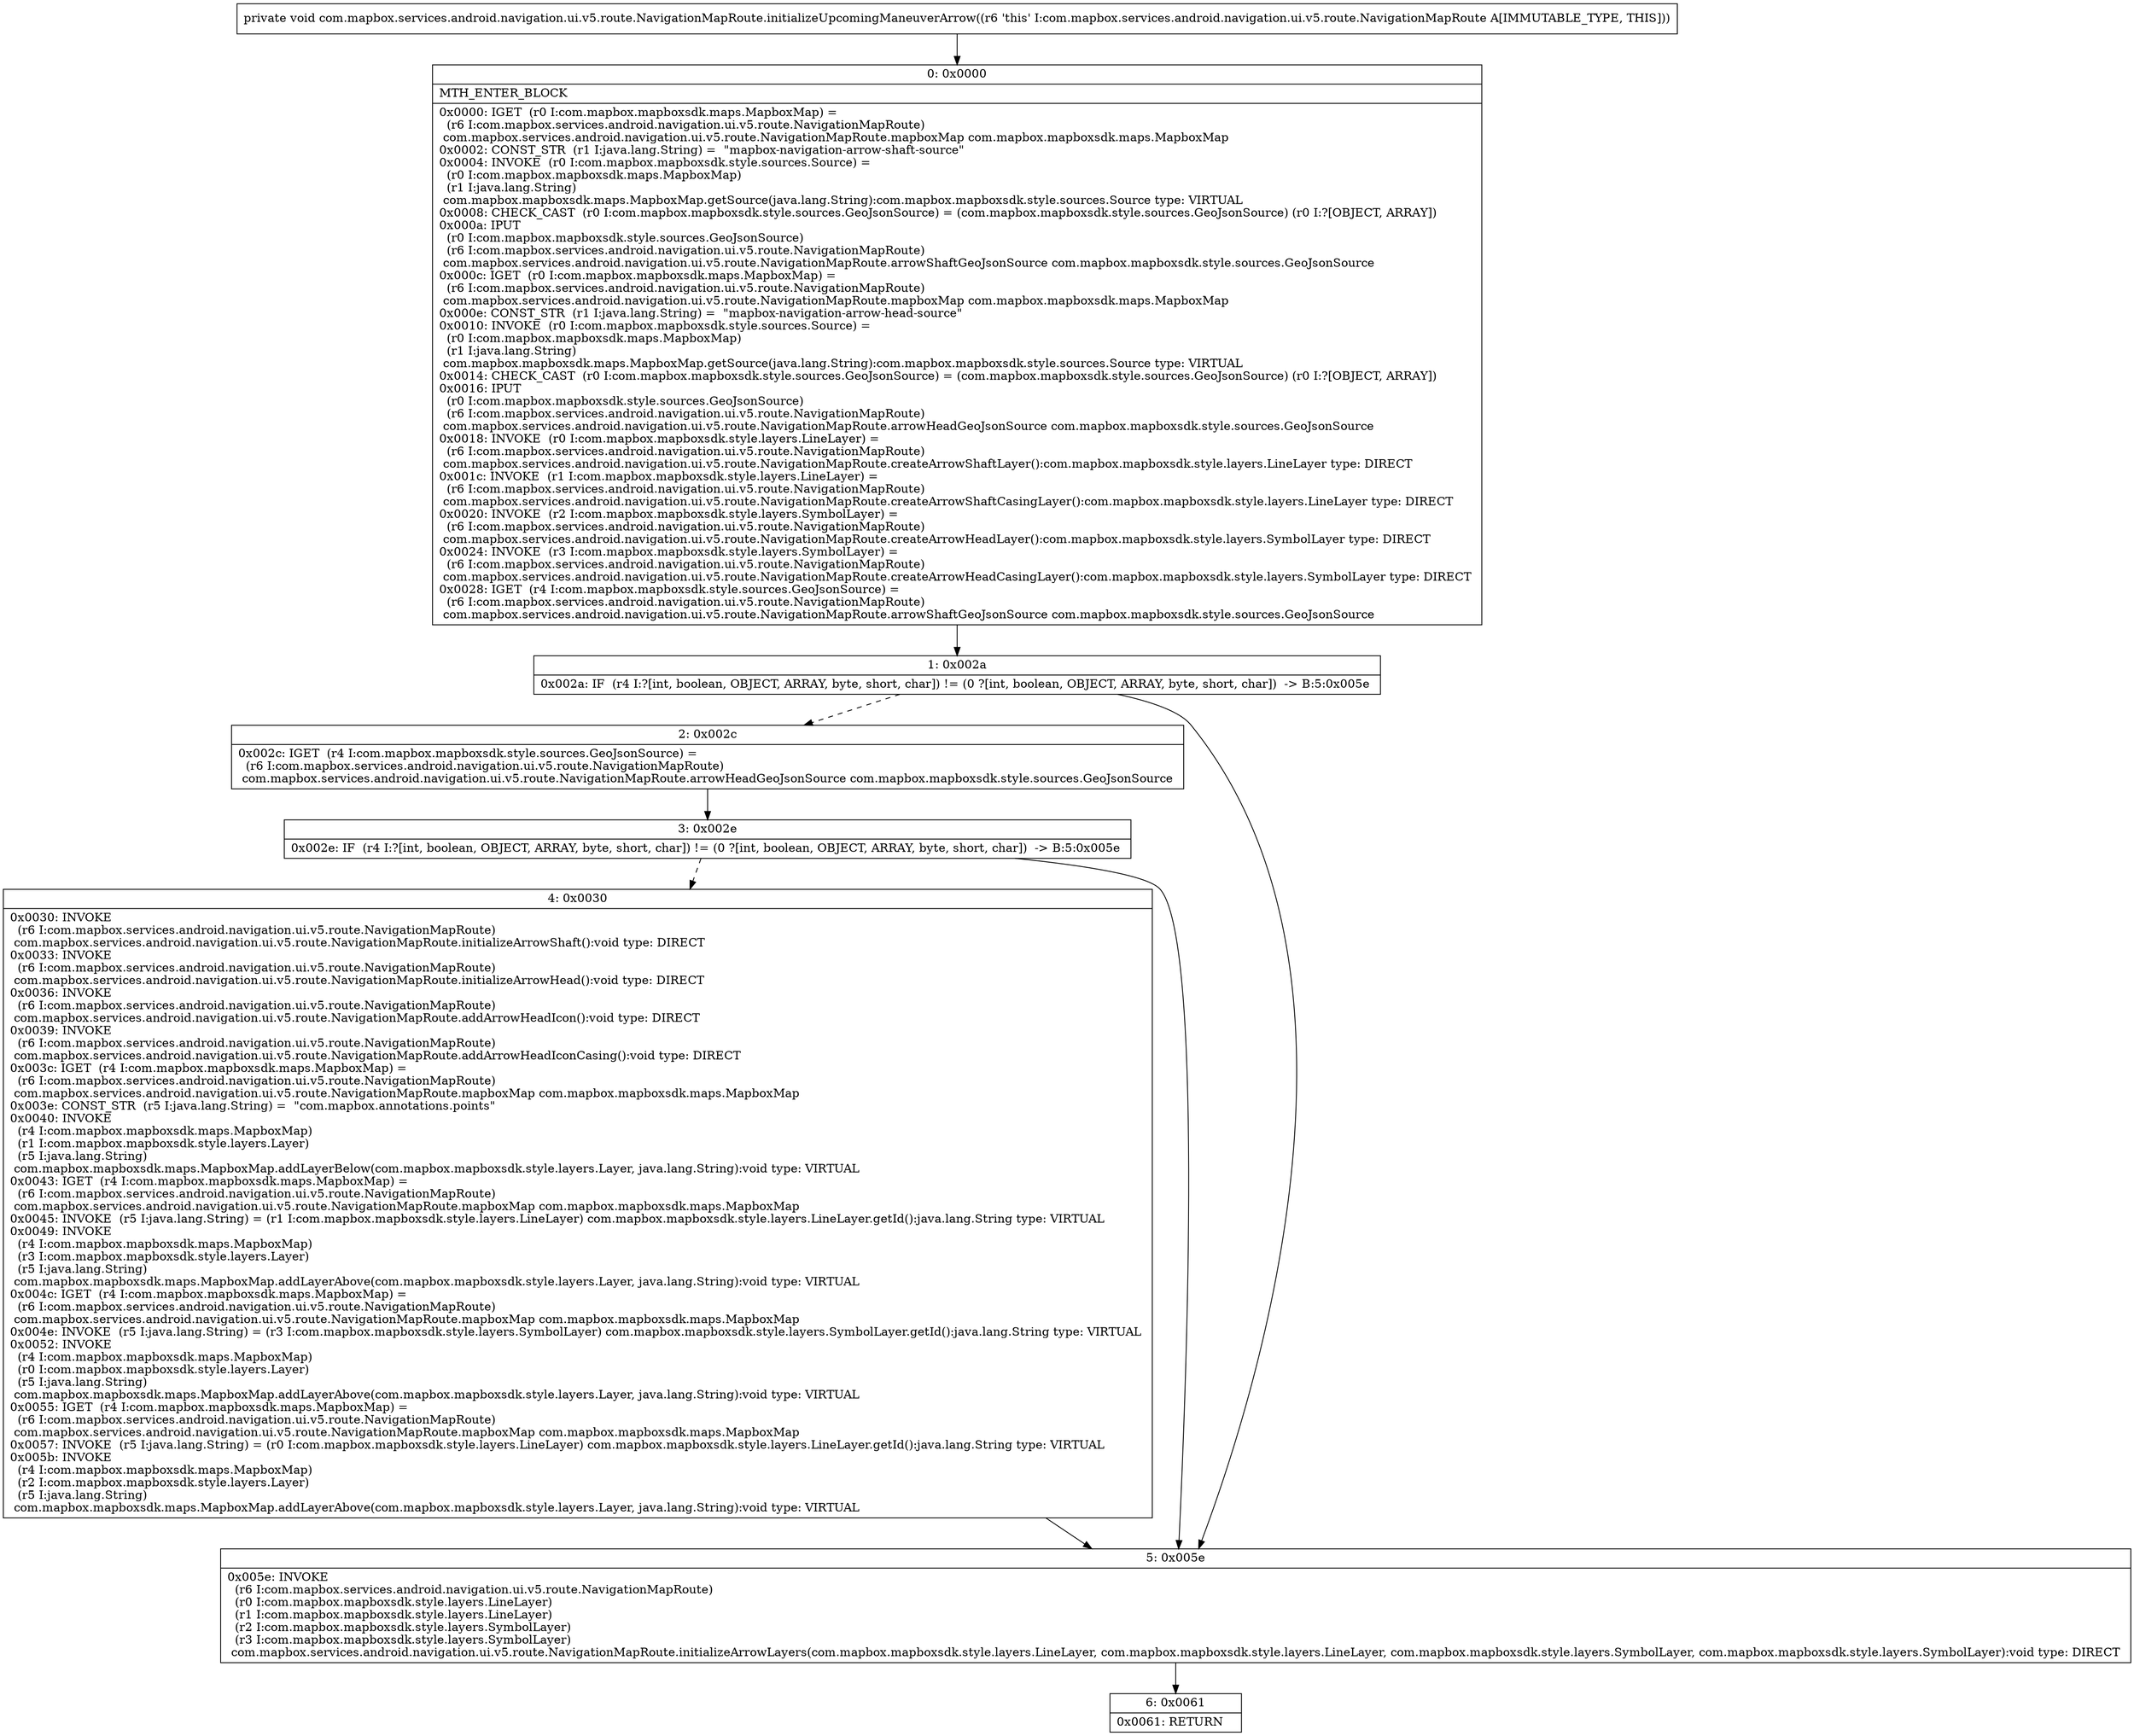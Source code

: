 digraph "CFG forcom.mapbox.services.android.navigation.ui.v5.route.NavigationMapRoute.initializeUpcomingManeuverArrow()V" {
Node_0 [shape=record,label="{0\:\ 0x0000|MTH_ENTER_BLOCK\l|0x0000: IGET  (r0 I:com.mapbox.mapboxsdk.maps.MapboxMap) = \l  (r6 I:com.mapbox.services.android.navigation.ui.v5.route.NavigationMapRoute)\l com.mapbox.services.android.navigation.ui.v5.route.NavigationMapRoute.mapboxMap com.mapbox.mapboxsdk.maps.MapboxMap \l0x0002: CONST_STR  (r1 I:java.lang.String) =  \"mapbox\-navigation\-arrow\-shaft\-source\" \l0x0004: INVOKE  (r0 I:com.mapbox.mapboxsdk.style.sources.Source) = \l  (r0 I:com.mapbox.mapboxsdk.maps.MapboxMap)\l  (r1 I:java.lang.String)\l com.mapbox.mapboxsdk.maps.MapboxMap.getSource(java.lang.String):com.mapbox.mapboxsdk.style.sources.Source type: VIRTUAL \l0x0008: CHECK_CAST  (r0 I:com.mapbox.mapboxsdk.style.sources.GeoJsonSource) = (com.mapbox.mapboxsdk.style.sources.GeoJsonSource) (r0 I:?[OBJECT, ARRAY]) \l0x000a: IPUT  \l  (r0 I:com.mapbox.mapboxsdk.style.sources.GeoJsonSource)\l  (r6 I:com.mapbox.services.android.navigation.ui.v5.route.NavigationMapRoute)\l com.mapbox.services.android.navigation.ui.v5.route.NavigationMapRoute.arrowShaftGeoJsonSource com.mapbox.mapboxsdk.style.sources.GeoJsonSource \l0x000c: IGET  (r0 I:com.mapbox.mapboxsdk.maps.MapboxMap) = \l  (r6 I:com.mapbox.services.android.navigation.ui.v5.route.NavigationMapRoute)\l com.mapbox.services.android.navigation.ui.v5.route.NavigationMapRoute.mapboxMap com.mapbox.mapboxsdk.maps.MapboxMap \l0x000e: CONST_STR  (r1 I:java.lang.String) =  \"mapbox\-navigation\-arrow\-head\-source\" \l0x0010: INVOKE  (r0 I:com.mapbox.mapboxsdk.style.sources.Source) = \l  (r0 I:com.mapbox.mapboxsdk.maps.MapboxMap)\l  (r1 I:java.lang.String)\l com.mapbox.mapboxsdk.maps.MapboxMap.getSource(java.lang.String):com.mapbox.mapboxsdk.style.sources.Source type: VIRTUAL \l0x0014: CHECK_CAST  (r0 I:com.mapbox.mapboxsdk.style.sources.GeoJsonSource) = (com.mapbox.mapboxsdk.style.sources.GeoJsonSource) (r0 I:?[OBJECT, ARRAY]) \l0x0016: IPUT  \l  (r0 I:com.mapbox.mapboxsdk.style.sources.GeoJsonSource)\l  (r6 I:com.mapbox.services.android.navigation.ui.v5.route.NavigationMapRoute)\l com.mapbox.services.android.navigation.ui.v5.route.NavigationMapRoute.arrowHeadGeoJsonSource com.mapbox.mapboxsdk.style.sources.GeoJsonSource \l0x0018: INVOKE  (r0 I:com.mapbox.mapboxsdk.style.layers.LineLayer) = \l  (r6 I:com.mapbox.services.android.navigation.ui.v5.route.NavigationMapRoute)\l com.mapbox.services.android.navigation.ui.v5.route.NavigationMapRoute.createArrowShaftLayer():com.mapbox.mapboxsdk.style.layers.LineLayer type: DIRECT \l0x001c: INVOKE  (r1 I:com.mapbox.mapboxsdk.style.layers.LineLayer) = \l  (r6 I:com.mapbox.services.android.navigation.ui.v5.route.NavigationMapRoute)\l com.mapbox.services.android.navigation.ui.v5.route.NavigationMapRoute.createArrowShaftCasingLayer():com.mapbox.mapboxsdk.style.layers.LineLayer type: DIRECT \l0x0020: INVOKE  (r2 I:com.mapbox.mapboxsdk.style.layers.SymbolLayer) = \l  (r6 I:com.mapbox.services.android.navigation.ui.v5.route.NavigationMapRoute)\l com.mapbox.services.android.navigation.ui.v5.route.NavigationMapRoute.createArrowHeadLayer():com.mapbox.mapboxsdk.style.layers.SymbolLayer type: DIRECT \l0x0024: INVOKE  (r3 I:com.mapbox.mapboxsdk.style.layers.SymbolLayer) = \l  (r6 I:com.mapbox.services.android.navigation.ui.v5.route.NavigationMapRoute)\l com.mapbox.services.android.navigation.ui.v5.route.NavigationMapRoute.createArrowHeadCasingLayer():com.mapbox.mapboxsdk.style.layers.SymbolLayer type: DIRECT \l0x0028: IGET  (r4 I:com.mapbox.mapboxsdk.style.sources.GeoJsonSource) = \l  (r6 I:com.mapbox.services.android.navigation.ui.v5.route.NavigationMapRoute)\l com.mapbox.services.android.navigation.ui.v5.route.NavigationMapRoute.arrowShaftGeoJsonSource com.mapbox.mapboxsdk.style.sources.GeoJsonSource \l}"];
Node_1 [shape=record,label="{1\:\ 0x002a|0x002a: IF  (r4 I:?[int, boolean, OBJECT, ARRAY, byte, short, char]) != (0 ?[int, boolean, OBJECT, ARRAY, byte, short, char])  \-\> B:5:0x005e \l}"];
Node_2 [shape=record,label="{2\:\ 0x002c|0x002c: IGET  (r4 I:com.mapbox.mapboxsdk.style.sources.GeoJsonSource) = \l  (r6 I:com.mapbox.services.android.navigation.ui.v5.route.NavigationMapRoute)\l com.mapbox.services.android.navigation.ui.v5.route.NavigationMapRoute.arrowHeadGeoJsonSource com.mapbox.mapboxsdk.style.sources.GeoJsonSource \l}"];
Node_3 [shape=record,label="{3\:\ 0x002e|0x002e: IF  (r4 I:?[int, boolean, OBJECT, ARRAY, byte, short, char]) != (0 ?[int, boolean, OBJECT, ARRAY, byte, short, char])  \-\> B:5:0x005e \l}"];
Node_4 [shape=record,label="{4\:\ 0x0030|0x0030: INVOKE  \l  (r6 I:com.mapbox.services.android.navigation.ui.v5.route.NavigationMapRoute)\l com.mapbox.services.android.navigation.ui.v5.route.NavigationMapRoute.initializeArrowShaft():void type: DIRECT \l0x0033: INVOKE  \l  (r6 I:com.mapbox.services.android.navigation.ui.v5.route.NavigationMapRoute)\l com.mapbox.services.android.navigation.ui.v5.route.NavigationMapRoute.initializeArrowHead():void type: DIRECT \l0x0036: INVOKE  \l  (r6 I:com.mapbox.services.android.navigation.ui.v5.route.NavigationMapRoute)\l com.mapbox.services.android.navigation.ui.v5.route.NavigationMapRoute.addArrowHeadIcon():void type: DIRECT \l0x0039: INVOKE  \l  (r6 I:com.mapbox.services.android.navigation.ui.v5.route.NavigationMapRoute)\l com.mapbox.services.android.navigation.ui.v5.route.NavigationMapRoute.addArrowHeadIconCasing():void type: DIRECT \l0x003c: IGET  (r4 I:com.mapbox.mapboxsdk.maps.MapboxMap) = \l  (r6 I:com.mapbox.services.android.navigation.ui.v5.route.NavigationMapRoute)\l com.mapbox.services.android.navigation.ui.v5.route.NavigationMapRoute.mapboxMap com.mapbox.mapboxsdk.maps.MapboxMap \l0x003e: CONST_STR  (r5 I:java.lang.String) =  \"com.mapbox.annotations.points\" \l0x0040: INVOKE  \l  (r4 I:com.mapbox.mapboxsdk.maps.MapboxMap)\l  (r1 I:com.mapbox.mapboxsdk.style.layers.Layer)\l  (r5 I:java.lang.String)\l com.mapbox.mapboxsdk.maps.MapboxMap.addLayerBelow(com.mapbox.mapboxsdk.style.layers.Layer, java.lang.String):void type: VIRTUAL \l0x0043: IGET  (r4 I:com.mapbox.mapboxsdk.maps.MapboxMap) = \l  (r6 I:com.mapbox.services.android.navigation.ui.v5.route.NavigationMapRoute)\l com.mapbox.services.android.navigation.ui.v5.route.NavigationMapRoute.mapboxMap com.mapbox.mapboxsdk.maps.MapboxMap \l0x0045: INVOKE  (r5 I:java.lang.String) = (r1 I:com.mapbox.mapboxsdk.style.layers.LineLayer) com.mapbox.mapboxsdk.style.layers.LineLayer.getId():java.lang.String type: VIRTUAL \l0x0049: INVOKE  \l  (r4 I:com.mapbox.mapboxsdk.maps.MapboxMap)\l  (r3 I:com.mapbox.mapboxsdk.style.layers.Layer)\l  (r5 I:java.lang.String)\l com.mapbox.mapboxsdk.maps.MapboxMap.addLayerAbove(com.mapbox.mapboxsdk.style.layers.Layer, java.lang.String):void type: VIRTUAL \l0x004c: IGET  (r4 I:com.mapbox.mapboxsdk.maps.MapboxMap) = \l  (r6 I:com.mapbox.services.android.navigation.ui.v5.route.NavigationMapRoute)\l com.mapbox.services.android.navigation.ui.v5.route.NavigationMapRoute.mapboxMap com.mapbox.mapboxsdk.maps.MapboxMap \l0x004e: INVOKE  (r5 I:java.lang.String) = (r3 I:com.mapbox.mapboxsdk.style.layers.SymbolLayer) com.mapbox.mapboxsdk.style.layers.SymbolLayer.getId():java.lang.String type: VIRTUAL \l0x0052: INVOKE  \l  (r4 I:com.mapbox.mapboxsdk.maps.MapboxMap)\l  (r0 I:com.mapbox.mapboxsdk.style.layers.Layer)\l  (r5 I:java.lang.String)\l com.mapbox.mapboxsdk.maps.MapboxMap.addLayerAbove(com.mapbox.mapboxsdk.style.layers.Layer, java.lang.String):void type: VIRTUAL \l0x0055: IGET  (r4 I:com.mapbox.mapboxsdk.maps.MapboxMap) = \l  (r6 I:com.mapbox.services.android.navigation.ui.v5.route.NavigationMapRoute)\l com.mapbox.services.android.navigation.ui.v5.route.NavigationMapRoute.mapboxMap com.mapbox.mapboxsdk.maps.MapboxMap \l0x0057: INVOKE  (r5 I:java.lang.String) = (r0 I:com.mapbox.mapboxsdk.style.layers.LineLayer) com.mapbox.mapboxsdk.style.layers.LineLayer.getId():java.lang.String type: VIRTUAL \l0x005b: INVOKE  \l  (r4 I:com.mapbox.mapboxsdk.maps.MapboxMap)\l  (r2 I:com.mapbox.mapboxsdk.style.layers.Layer)\l  (r5 I:java.lang.String)\l com.mapbox.mapboxsdk.maps.MapboxMap.addLayerAbove(com.mapbox.mapboxsdk.style.layers.Layer, java.lang.String):void type: VIRTUAL \l}"];
Node_5 [shape=record,label="{5\:\ 0x005e|0x005e: INVOKE  \l  (r6 I:com.mapbox.services.android.navigation.ui.v5.route.NavigationMapRoute)\l  (r0 I:com.mapbox.mapboxsdk.style.layers.LineLayer)\l  (r1 I:com.mapbox.mapboxsdk.style.layers.LineLayer)\l  (r2 I:com.mapbox.mapboxsdk.style.layers.SymbolLayer)\l  (r3 I:com.mapbox.mapboxsdk.style.layers.SymbolLayer)\l com.mapbox.services.android.navigation.ui.v5.route.NavigationMapRoute.initializeArrowLayers(com.mapbox.mapboxsdk.style.layers.LineLayer, com.mapbox.mapboxsdk.style.layers.LineLayer, com.mapbox.mapboxsdk.style.layers.SymbolLayer, com.mapbox.mapboxsdk.style.layers.SymbolLayer):void type: DIRECT \l}"];
Node_6 [shape=record,label="{6\:\ 0x0061|0x0061: RETURN   \l}"];
MethodNode[shape=record,label="{private void com.mapbox.services.android.navigation.ui.v5.route.NavigationMapRoute.initializeUpcomingManeuverArrow((r6 'this' I:com.mapbox.services.android.navigation.ui.v5.route.NavigationMapRoute A[IMMUTABLE_TYPE, THIS])) }"];
MethodNode -> Node_0;
Node_0 -> Node_1;
Node_1 -> Node_2[style=dashed];
Node_1 -> Node_5;
Node_2 -> Node_3;
Node_3 -> Node_4[style=dashed];
Node_3 -> Node_5;
Node_4 -> Node_5;
Node_5 -> Node_6;
}

